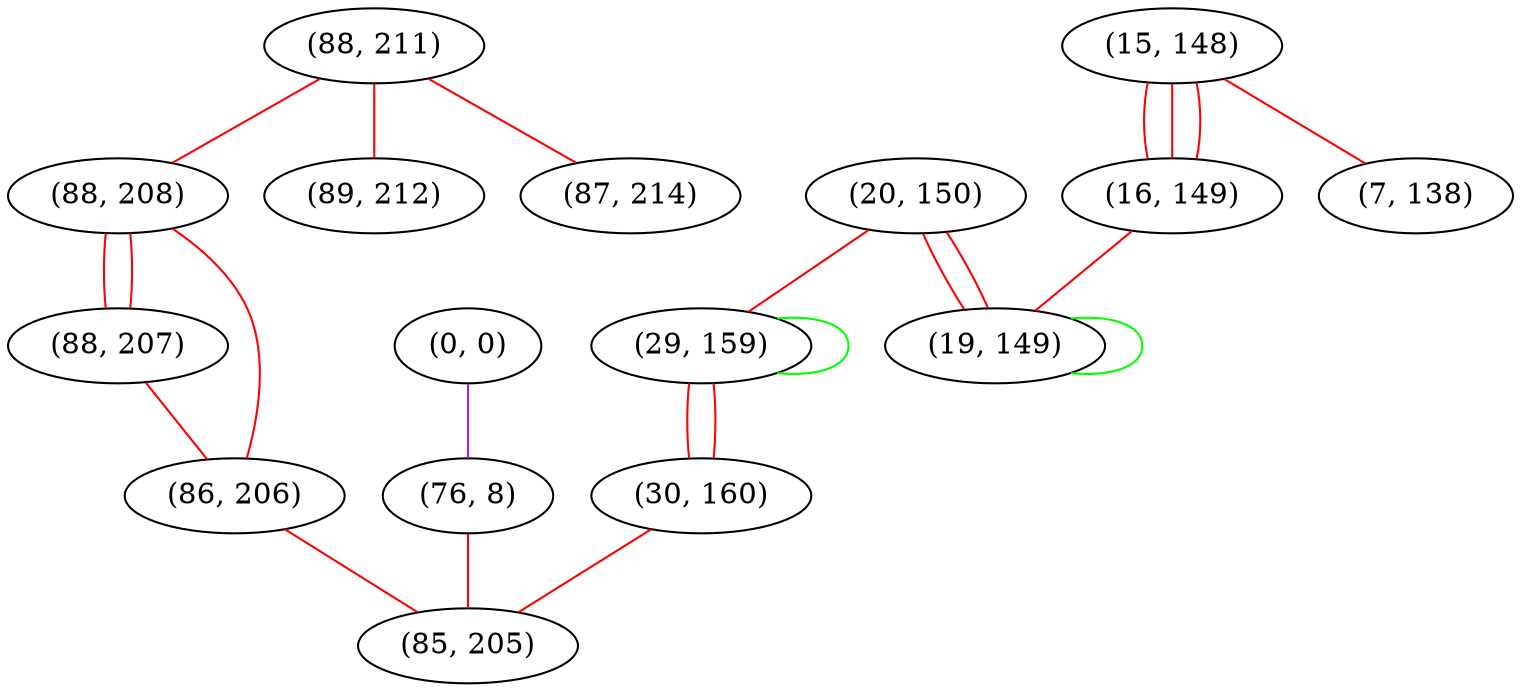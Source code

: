 graph "" {
"(88, 211)";
"(88, 208)";
"(20, 150)";
"(15, 148)";
"(89, 212)";
"(87, 214)";
"(29, 159)";
"(88, 207)";
"(86, 206)";
"(0, 0)";
"(16, 149)";
"(7, 138)";
"(76, 8)";
"(30, 160)";
"(85, 205)";
"(19, 149)";
"(88, 211)" -- "(87, 214)"  [color=red, key=0, weight=1];
"(88, 211)" -- "(88, 208)"  [color=red, key=0, weight=1];
"(88, 211)" -- "(89, 212)"  [color=red, key=0, weight=1];
"(88, 208)" -- "(88, 207)"  [color=red, key=0, weight=1];
"(88, 208)" -- "(88, 207)"  [color=red, key=1, weight=1];
"(88, 208)" -- "(86, 206)"  [color=red, key=0, weight=1];
"(20, 150)" -- "(29, 159)"  [color=red, key=0, weight=1];
"(20, 150)" -- "(19, 149)"  [color=red, key=0, weight=1];
"(20, 150)" -- "(19, 149)"  [color=red, key=1, weight=1];
"(15, 148)" -- "(16, 149)"  [color=red, key=0, weight=1];
"(15, 148)" -- "(16, 149)"  [color=red, key=1, weight=1];
"(15, 148)" -- "(16, 149)"  [color=red, key=2, weight=1];
"(15, 148)" -- "(7, 138)"  [color=red, key=0, weight=1];
"(29, 159)" -- "(29, 159)"  [color=green, key=0, weight=2];
"(29, 159)" -- "(30, 160)"  [color=red, key=0, weight=1];
"(29, 159)" -- "(30, 160)"  [color=red, key=1, weight=1];
"(88, 207)" -- "(86, 206)"  [color=red, key=0, weight=1];
"(86, 206)" -- "(85, 205)"  [color=red, key=0, weight=1];
"(0, 0)" -- "(76, 8)"  [color=purple, key=0, weight=4];
"(16, 149)" -- "(19, 149)"  [color=red, key=0, weight=1];
"(76, 8)" -- "(85, 205)"  [color=red, key=0, weight=1];
"(30, 160)" -- "(85, 205)"  [color=red, key=0, weight=1];
"(19, 149)" -- "(19, 149)"  [color=green, key=0, weight=2];
}
